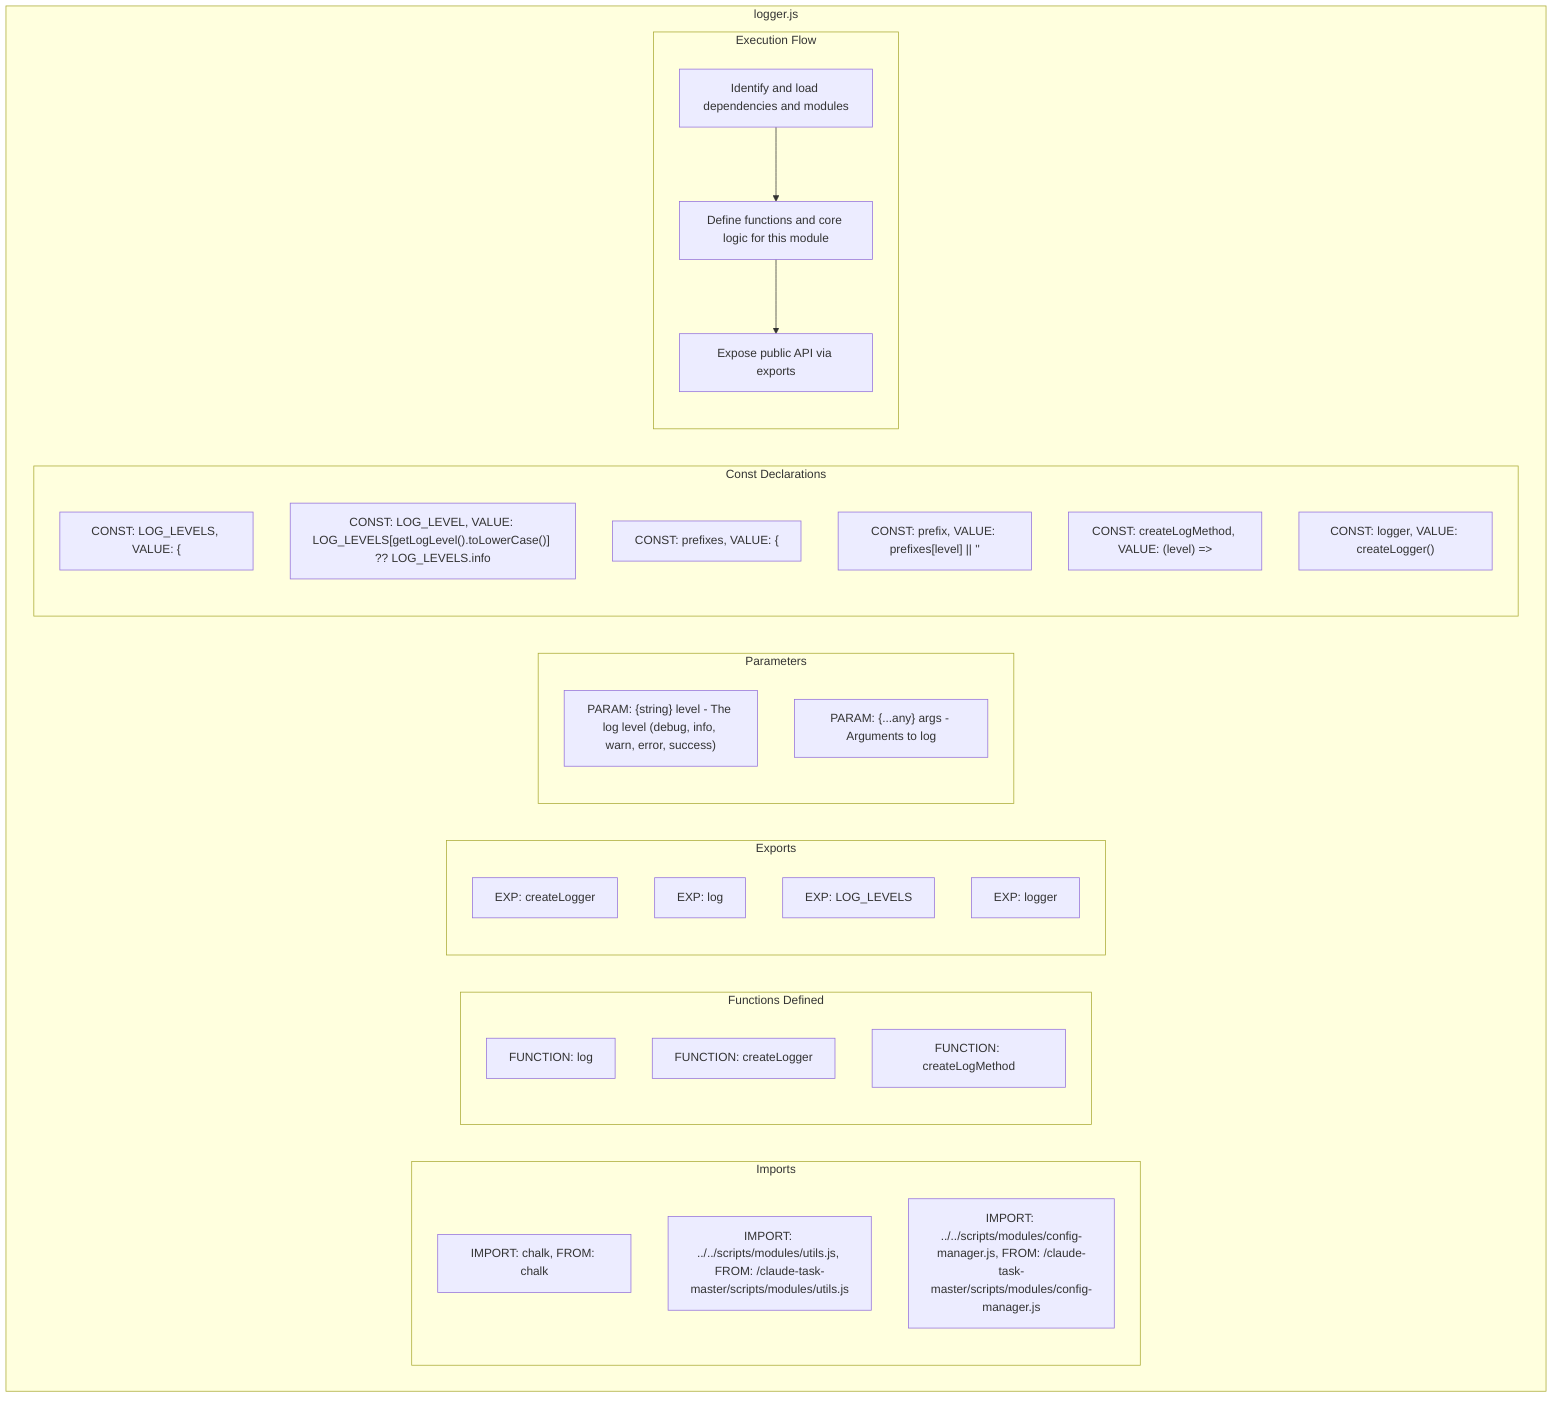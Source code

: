 flowchart TB
    subgraph Imports["Imports"]
        I1["IMPORT: chalk, FROM: chalk"]
        I2["IMPORT: ../../scripts/modules/utils.js, FROM: /claude-task-master/scripts/modules/utils.js"]
        I3["IMPORT: ../../scripts/modules/config-manager.js, FROM: /claude-task-master/scripts/modules/config-manager.js"]
    end
    subgraph FunctionsDefined["Functions Defined"]
        FU1["FUNCTION: log"]
        FU2["FUNCTION: createLogger"]
        FU3["FUNCTION: createLogMethod"]
    end
    subgraph Exports["Exports"]
        E1["EXP: createLogger"]
        E2["EXP: log"]
        E3["EXP: LOG_LEVELS"]
        E4["EXP: logger"]
    end
    subgraph Parameters["Parameters"]
        P1["PARAM: {string} level - The log level (debug, info, warn, error, success)"]
        P2["PARAM: {...any} args - Arguments to log"]
    end
    subgraph Constants["Const Declarations"]
        C1["CONST: LOG_LEVELS, VALUE: {"]
        C2["CONST: LOG_LEVEL, VALUE: LOG_LEVELS[getLogLevel().toLowerCase()] ?? LOG_LEVELS.info"]
        C3["CONST: prefixes, VALUE: {"]
        C4["CONST: prefix, VALUE: prefixes[level] || ''"]
        C5["CONST: createLogMethod, VALUE: (level) =>"]
        C6["CONST: logger, VALUE: createLogger()"]
    end
    subgraph ExecutionFlow["Execution Flow"]
        FL1["Identify and load dependencies and modules"]
        FL2["Define functions and core logic for this module"]
        FL3["Expose public API via exports"]
    end
    subgraph FileName["logger.js"]
        Imports
        FunctionsDefined
        Exports
        Parameters
        Constants
        ExecutionFlow
    end
    FL1 --> FL2
    FL2 --> FL3